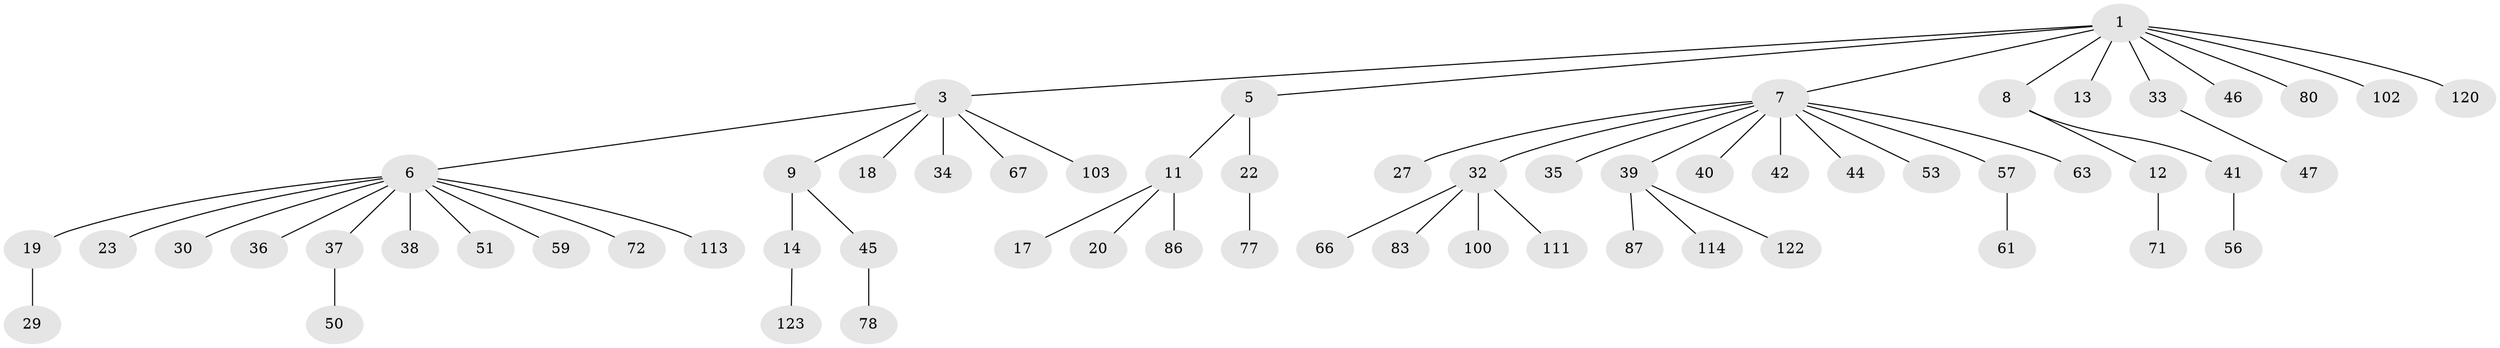 // original degree distribution, {7: 0.016129032258064516, 5: 0.024193548387096774, 3: 0.12096774193548387, 6: 0.024193548387096774, 8: 0.008064516129032258, 4: 0.07258064516129033, 2: 0.1532258064516129, 1: 0.5806451612903226}
// Generated by graph-tools (version 1.1) at 2025/15/03/09/25 04:15:33]
// undirected, 62 vertices, 61 edges
graph export_dot {
graph [start="1"]
  node [color=gray90,style=filled];
  1 [super="+2"];
  3 [super="+4"];
  5;
  6 [super="+16"];
  7 [super="+10+15+91+84+25+31"];
  8 [super="+54"];
  9 [super="+79"];
  11 [super="+62"];
  12;
  13;
  14;
  17 [super="+68+28"];
  18;
  19 [super="+109+90+52+21"];
  20;
  22 [super="+98+60"];
  23 [super="+81+24"];
  27 [super="+88+96"];
  29;
  30 [super="+112"];
  32 [super="+55"];
  33 [super="+74+94"];
  34;
  35;
  36 [super="+48+43"];
  37;
  38;
  39 [super="+58+117"];
  40;
  41 [super="+49"];
  42;
  44;
  45 [super="+85+70"];
  46 [super="+75"];
  47;
  50;
  51;
  53 [super="+107"];
  56 [super="+73"];
  57 [super="+65"];
  59;
  61;
  63;
  66;
  67 [super="+119"];
  71;
  72 [super="+82"];
  77;
  78 [super="+115"];
  80;
  83;
  86;
  87 [super="+121+93"];
  100;
  102 [super="+124"];
  103;
  111;
  113;
  114;
  120;
  122;
  123;
  1 -- 3;
  1 -- 7;
  1 -- 13;
  1 -- 33;
  1 -- 80;
  1 -- 120;
  1 -- 5;
  1 -- 102;
  1 -- 8;
  1 -- 46;
  3 -- 6;
  3 -- 34;
  3 -- 67;
  3 -- 18;
  3 -- 103;
  3 -- 9;
  5 -- 11;
  5 -- 22;
  6 -- 19;
  6 -- 23;
  6 -- 37;
  6 -- 59;
  6 -- 113;
  6 -- 51;
  6 -- 36;
  6 -- 38;
  6 -- 72;
  6 -- 30;
  7 -- 44;
  7 -- 40;
  7 -- 42;
  7 -- 27;
  7 -- 57;
  7 -- 35;
  7 -- 53;
  7 -- 32;
  7 -- 39;
  7 -- 63;
  8 -- 12;
  8 -- 41;
  9 -- 14;
  9 -- 45;
  11 -- 17;
  11 -- 20;
  11 -- 86;
  12 -- 71;
  14 -- 123;
  19 -- 29;
  22 -- 77;
  32 -- 66;
  32 -- 83;
  32 -- 100;
  32 -- 111;
  33 -- 47;
  37 -- 50;
  39 -- 114;
  39 -- 87;
  39 -- 122;
  41 -- 56;
  45 -- 78;
  57 -- 61;
}
